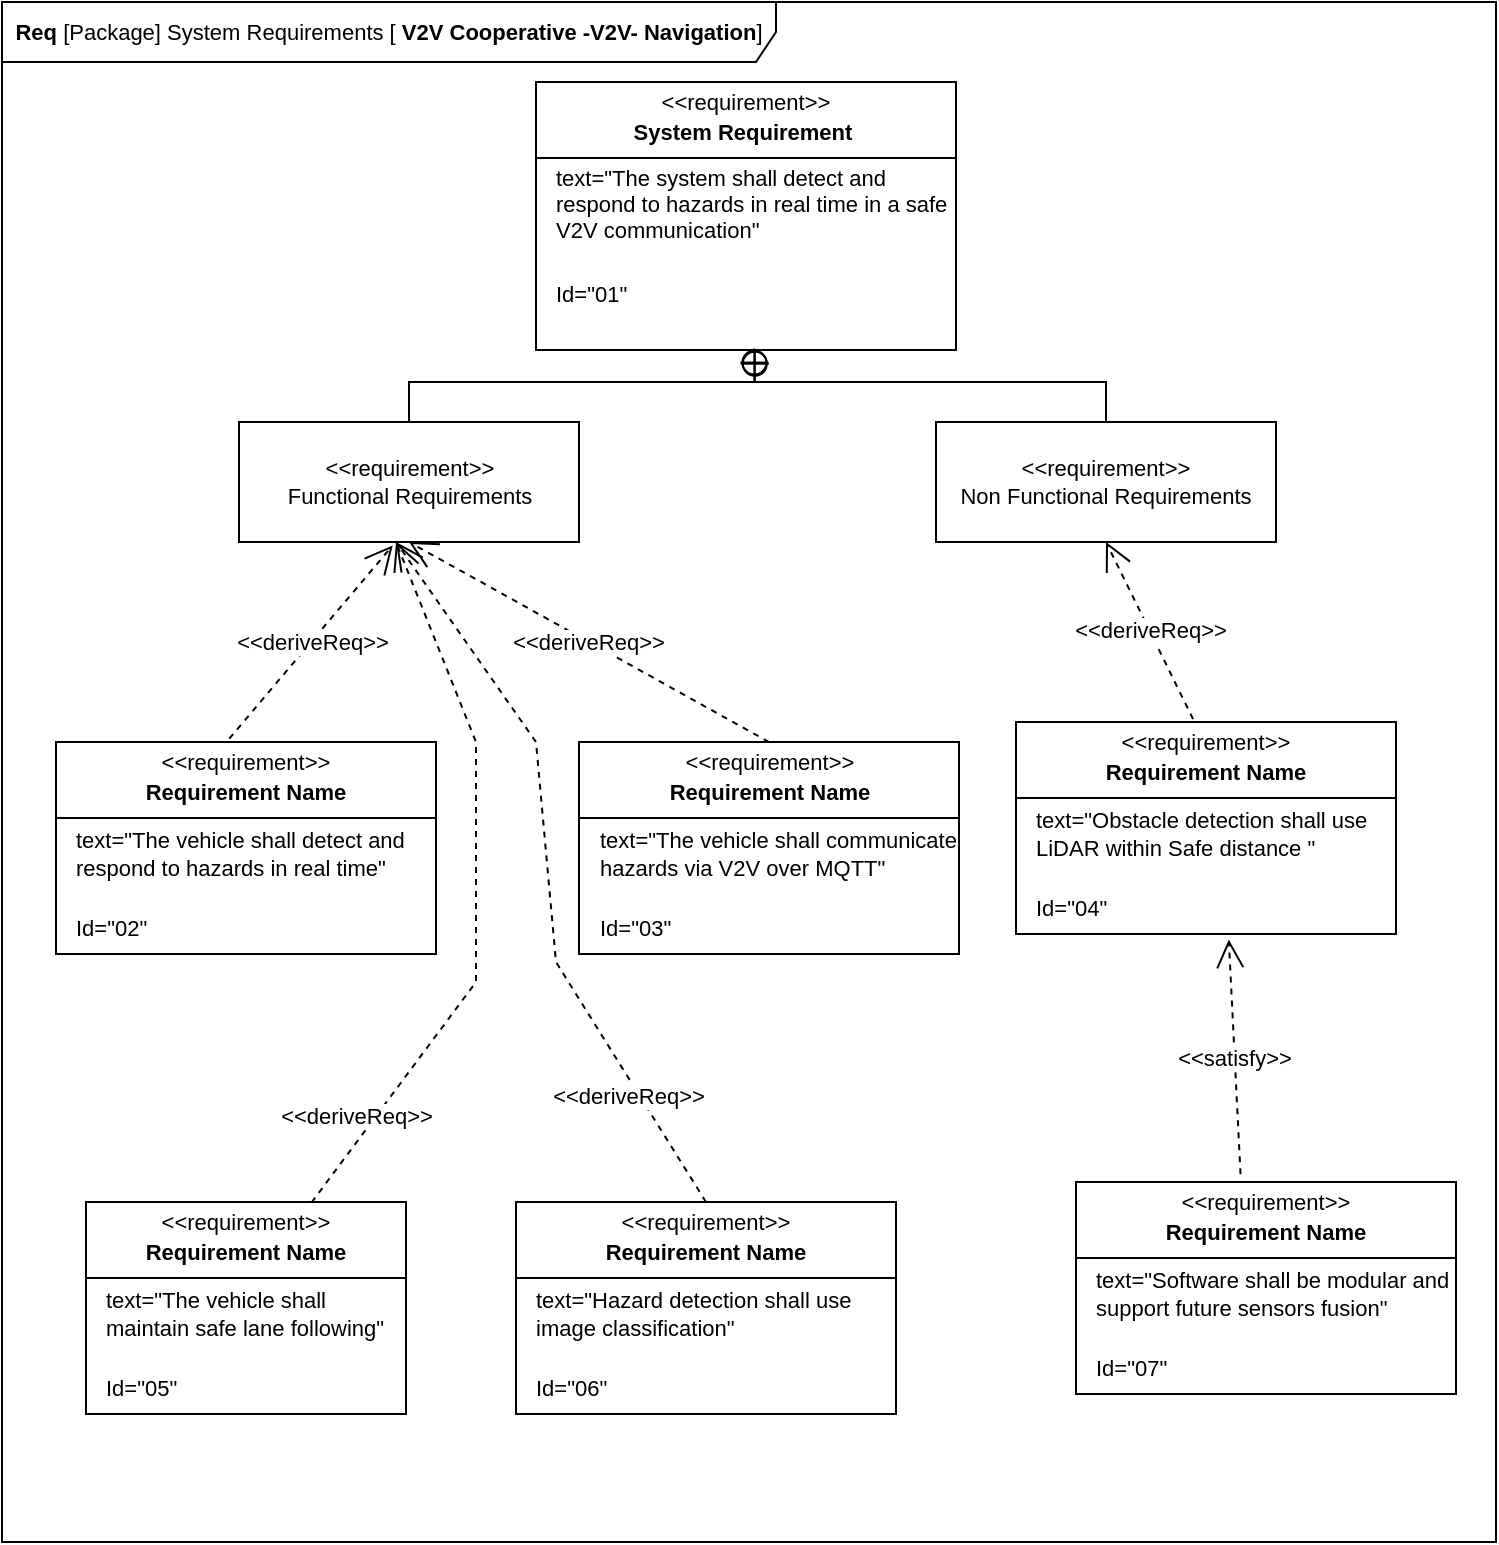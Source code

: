 <mxfile version="28.1.1">
  <diagram name="Seite-1" id="E3OzWX_DPEQc0k1eEvq9">
    <mxGraphModel dx="1594" dy="895" grid="1" gridSize="10" guides="1" tooltips="1" connect="1" arrows="1" fold="1" page="1" pageScale="1" pageWidth="827" pageHeight="1169" math="0" shadow="0">
      <root>
        <mxCell id="0" />
        <mxCell id="1" parent="0" />
        <mxCell id="mPgQsxYJiPaG7lfjC5M3-1" value="&lt;font&gt;&lt;b&gt;Req &lt;/b&gt;[Package] System Requirements [ &lt;b&gt;V2V Cooperative -V2V- Navigation&lt;/b&gt;&lt;span style=&quot;background-color: transparent; color: light-dark(rgb(0, 0, 0), rgb(255, 255, 255));&quot;&gt;]&lt;/span&gt;&lt;/font&gt;" style="shape=umlFrame;whiteSpace=wrap;html=1;pointerEvents=0;width=387;height=30;strokeWidth=1;fontSize=11;" vertex="1" parent="1">
          <mxGeometry x="33" y="230" width="747" height="770" as="geometry" />
        </mxCell>
        <mxCell id="mPgQsxYJiPaG7lfjC5M3-2" value="" style="fontStyle=1;align=center;verticalAlign=middle;childLayout=stackLayout;horizontal=1;horizontalStack=0;resizeParent=1;resizeParentMax=0;resizeLast=0;marginBottom=0;strokeWidth=1;fontSize=11;" vertex="1" parent="1">
          <mxGeometry x="300" y="270" width="210" height="134" as="geometry" />
        </mxCell>
        <mxCell id="mPgQsxYJiPaG7lfjC5M3-3" value="&amp;lt;&amp;lt;requirement&amp;gt;&amp;gt;" style="html=1;align=center;spacing=0;verticalAlign=middle;strokeColor=none;fillColor=none;whiteSpace=wrap;spacingTop=3;strokeWidth=1;fontSize=11;" vertex="1" parent="mPgQsxYJiPaG7lfjC5M3-2">
          <mxGeometry width="210" height="16" as="geometry" />
        </mxCell>
        <mxCell id="mPgQsxYJiPaG7lfjC5M3-4" value="System Requirement&amp;nbsp;" style="html=1;align=center;spacing=0;verticalAlign=middle;strokeColor=none;fillColor=none;whiteSpace=wrap;fontStyle=1;strokeWidth=1;fontSize=11;" vertex="1" parent="mPgQsxYJiPaG7lfjC5M3-2">
          <mxGeometry y="16" width="210" height="18" as="geometry" />
        </mxCell>
        <mxCell id="mPgQsxYJiPaG7lfjC5M3-5" value="" style="line;strokeWidth=1;fillColor=none;align=left;verticalAlign=middle;spacingTop=-1;spacingLeft=3;spacingRight=3;rotatable=0;labelPosition=right;points=[];portConstraint=eastwest;fontSize=11;" vertex="1" parent="mPgQsxYJiPaG7lfjC5M3-2">
          <mxGeometry y="34" width="210" height="8" as="geometry" />
        </mxCell>
        <mxCell id="mPgQsxYJiPaG7lfjC5M3-6" value="text=&quot;The system shall detect and respond to hazards in real time in a safe V2V communication&quot;" style="html=1;align=left;spacing=0;verticalAlign=middle;strokeColor=none;fillColor=none;whiteSpace=wrap;spacingLeft=10;strokeWidth=1;fontSize=11;" vertex="1" parent="mPgQsxYJiPaG7lfjC5M3-2">
          <mxGeometry y="42" width="210" height="38" as="geometry" />
        </mxCell>
        <mxCell id="mPgQsxYJiPaG7lfjC5M3-7" value="Id=&quot;01&quot;" style="html=1;align=left;spacing=0;verticalAlign=middle;strokeColor=none;fillColor=none;whiteSpace=wrap;spacingLeft=10;strokeWidth=1;fontSize=11;" vertex="1" parent="mPgQsxYJiPaG7lfjC5M3-2">
          <mxGeometry y="80" width="210" height="52" as="geometry" />
        </mxCell>
        <mxCell id="mPgQsxYJiPaG7lfjC5M3-8" value="" style="html=1;align=center;spacing=0;verticalAlign=middle;strokeColor=none;fillColor=none;whiteSpace=wrap;strokeWidth=1;fontSize=11;" vertex="1" parent="mPgQsxYJiPaG7lfjC5M3-2">
          <mxGeometry y="132" width="210" height="2" as="geometry" />
        </mxCell>
        <mxCell id="mPgQsxYJiPaG7lfjC5M3-10" value="&amp;lt;&amp;lt;requirement&amp;gt;&amp;gt;&lt;br&gt;Functional Requirements" style="shape=rect;html=1;whiteSpace=wrap;align=center;strokeWidth=1;fontSize=11;" vertex="1" parent="1">
          <mxGeometry x="151.5" y="440" width="170" height="60" as="geometry" />
        </mxCell>
        <mxCell id="mPgQsxYJiPaG7lfjC5M3-11" value="&amp;lt;&amp;lt;requirement&amp;gt;&amp;gt;&lt;br&gt;Non Functional Requirements" style="shape=rect;html=1;whiteSpace=wrap;align=center;strokeWidth=1;fontSize=11;" vertex="1" parent="1">
          <mxGeometry x="500" y="440" width="170" height="60" as="geometry" />
        </mxCell>
        <mxCell id="mPgQsxYJiPaG7lfjC5M3-12" value="" style="rounded=0;html=1;labelBackgroundColor=none;endArrow=none;edgeStyle=elbowEdgeStyle;elbow=vertical;startArrow=sysMLPackCont;startSize=12;entryX=0.5;entryY=0;entryDx=0;entryDy=0;strokeWidth=1;fontSize=11;exitX=0.521;exitY=0.93;exitDx=0;exitDy=0;exitPerimeter=0;" edge="1" source="mPgQsxYJiPaG7lfjC5M3-8" target="mPgQsxYJiPaG7lfjC5M3-10" parent="1">
          <mxGeometry relative="1" as="geometry">
            <mxPoint x="410" y="410" as="sourcePoint" />
            <mxPoint x="210" y="524" as="targetPoint" />
            <Array as="points">
              <mxPoint x="320" y="420" />
            </Array>
          </mxGeometry>
        </mxCell>
        <mxCell id="mPgQsxYJiPaG7lfjC5M3-13" value="" style="rounded=0;html=1;labelBackgroundColor=none;endArrow=none;edgeStyle=elbowEdgeStyle;elbow=vertical;startArrow=sysMLPackCont;startSize=12;exitX=0.52;exitY=0.643;exitDx=0;exitDy=0;exitPerimeter=0;entryX=0.5;entryY=0;entryDx=0;entryDy=0;strokeWidth=1;fontSize=11;" edge="1" source="mPgQsxYJiPaG7lfjC5M3-8" target="mPgQsxYJiPaG7lfjC5M3-11" parent="1">
          <mxGeometry relative="1" as="geometry">
            <mxPoint x="410.0" y="413.476" as="sourcePoint" />
            <mxPoint x="618.2" y="530" as="targetPoint" />
            <Array as="points">
              <mxPoint x="490" y="420" />
            </Array>
          </mxGeometry>
        </mxCell>
        <mxCell id="mPgQsxYJiPaG7lfjC5M3-14" value="" style="fontStyle=1;align=center;verticalAlign=middle;childLayout=stackLayout;horizontal=1;horizontalStack=0;resizeParent=1;resizeParentMax=0;resizeLast=0;marginBottom=0;strokeWidth=1;fontSize=11;" vertex="1" parent="1">
          <mxGeometry x="60" y="600" width="190" height="106" as="geometry" />
        </mxCell>
        <mxCell id="mPgQsxYJiPaG7lfjC5M3-15" value="&amp;lt;&amp;lt;requirement&amp;gt;&amp;gt;" style="html=1;align=center;spacing=0;verticalAlign=middle;strokeColor=none;fillColor=none;whiteSpace=wrap;spacingTop=3;strokeWidth=1;fontSize=11;" vertex="1" parent="mPgQsxYJiPaG7lfjC5M3-14">
          <mxGeometry width="190" height="16" as="geometry" />
        </mxCell>
        <mxCell id="mPgQsxYJiPaG7lfjC5M3-16" value="Requirement Name" style="html=1;align=center;spacing=0;verticalAlign=middle;strokeColor=none;fillColor=none;whiteSpace=wrap;fontStyle=1;strokeWidth=1;fontSize=11;" vertex="1" parent="mPgQsxYJiPaG7lfjC5M3-14">
          <mxGeometry y="16" width="190" height="18" as="geometry" />
        </mxCell>
        <mxCell id="mPgQsxYJiPaG7lfjC5M3-17" value="" style="line;strokeWidth=1;fillColor=none;align=left;verticalAlign=middle;spacingTop=-1;spacingLeft=3;spacingRight=3;rotatable=0;labelPosition=right;points=[];portConstraint=eastwest;fontSize=11;" vertex="1" parent="mPgQsxYJiPaG7lfjC5M3-14">
          <mxGeometry y="34" width="190" height="8" as="geometry" />
        </mxCell>
        <mxCell id="mPgQsxYJiPaG7lfjC5M3-18" value="text=&quot;The vehicle shall detect and respond to hazards in real time&quot;" style="html=1;align=left;spacing=0;verticalAlign=middle;strokeColor=none;fillColor=none;whiteSpace=wrap;spacingLeft=10;strokeWidth=1;fontSize=11;" vertex="1" parent="mPgQsxYJiPaG7lfjC5M3-14">
          <mxGeometry y="42" width="190" height="28" as="geometry" />
        </mxCell>
        <mxCell id="mPgQsxYJiPaG7lfjC5M3-20" value="" style="html=1;align=center;spacing=0;verticalAlign=middle;strokeColor=none;fillColor=none;whiteSpace=wrap;strokeWidth=1;fontSize=11;" vertex="1" parent="mPgQsxYJiPaG7lfjC5M3-14">
          <mxGeometry y="70" width="190" height="10" as="geometry" />
        </mxCell>
        <mxCell id="mPgQsxYJiPaG7lfjC5M3-19" value="Id=&quot;02&quot;" style="html=1;align=left;spacing=0;verticalAlign=middle;strokeColor=none;fillColor=none;whiteSpace=wrap;spacingLeft=10;strokeWidth=1;fontSize=11;" vertex="1" parent="mPgQsxYJiPaG7lfjC5M3-14">
          <mxGeometry y="80" width="190" height="26" as="geometry" />
        </mxCell>
        <mxCell id="mPgQsxYJiPaG7lfjC5M3-21" value="" style="fontStyle=1;align=center;verticalAlign=middle;childLayout=stackLayout;horizontal=1;horizontalStack=0;resizeParent=1;resizeParentMax=0;resizeLast=0;marginBottom=0;strokeWidth=1;fontSize=11;" vertex="1" parent="1">
          <mxGeometry x="321.5" y="600" width="190" height="106" as="geometry" />
        </mxCell>
        <mxCell id="mPgQsxYJiPaG7lfjC5M3-22" value="&amp;lt;&amp;lt;requirement&amp;gt;&amp;gt;" style="html=1;align=center;spacing=0;verticalAlign=middle;strokeColor=none;fillColor=none;whiteSpace=wrap;spacingTop=3;strokeWidth=1;fontSize=11;" vertex="1" parent="mPgQsxYJiPaG7lfjC5M3-21">
          <mxGeometry width="190" height="16" as="geometry" />
        </mxCell>
        <mxCell id="mPgQsxYJiPaG7lfjC5M3-23" value="Requirement Name" style="html=1;align=center;spacing=0;verticalAlign=middle;strokeColor=none;fillColor=none;whiteSpace=wrap;fontStyle=1;strokeWidth=1;fontSize=11;" vertex="1" parent="mPgQsxYJiPaG7lfjC5M3-21">
          <mxGeometry y="16" width="190" height="18" as="geometry" />
        </mxCell>
        <mxCell id="mPgQsxYJiPaG7lfjC5M3-24" value="" style="line;strokeWidth=1;fillColor=none;align=left;verticalAlign=middle;spacingTop=-1;spacingLeft=3;spacingRight=3;rotatable=0;labelPosition=right;points=[];portConstraint=eastwest;fontSize=11;" vertex="1" parent="mPgQsxYJiPaG7lfjC5M3-21">
          <mxGeometry y="34" width="190" height="8" as="geometry" />
        </mxCell>
        <mxCell id="mPgQsxYJiPaG7lfjC5M3-25" value="text=&quot;The vehicle shall communicate hazards via V2V over MQTT&quot;" style="html=1;align=left;spacing=0;verticalAlign=middle;strokeColor=none;fillColor=none;whiteSpace=wrap;spacingLeft=10;strokeWidth=1;fontSize=11;" vertex="1" parent="mPgQsxYJiPaG7lfjC5M3-21">
          <mxGeometry y="42" width="190" height="28" as="geometry" />
        </mxCell>
        <mxCell id="mPgQsxYJiPaG7lfjC5M3-26" value="" style="html=1;align=center;spacing=0;verticalAlign=middle;strokeColor=none;fillColor=none;whiteSpace=wrap;strokeWidth=1;fontSize=11;" vertex="1" parent="mPgQsxYJiPaG7lfjC5M3-21">
          <mxGeometry y="70" width="190" height="10" as="geometry" />
        </mxCell>
        <mxCell id="mPgQsxYJiPaG7lfjC5M3-27" value="Id=&quot;03&quot;" style="html=1;align=left;spacing=0;verticalAlign=middle;strokeColor=none;fillColor=none;whiteSpace=wrap;spacingLeft=10;strokeWidth=1;fontSize=11;" vertex="1" parent="mPgQsxYJiPaG7lfjC5M3-21">
          <mxGeometry y="80" width="190" height="26" as="geometry" />
        </mxCell>
        <mxCell id="mPgQsxYJiPaG7lfjC5M3-28" value="" style="fontStyle=1;align=center;verticalAlign=middle;childLayout=stackLayout;horizontal=1;horizontalStack=0;resizeParent=1;resizeParentMax=0;resizeLast=0;marginBottom=0;strokeWidth=1;fontSize=11;" vertex="1" parent="1">
          <mxGeometry x="75" y="830" width="160" height="106" as="geometry" />
        </mxCell>
        <mxCell id="mPgQsxYJiPaG7lfjC5M3-29" value="&amp;lt;&amp;lt;requirement&amp;gt;&amp;gt;" style="html=1;align=center;spacing=0;verticalAlign=middle;strokeColor=none;fillColor=none;whiteSpace=wrap;spacingTop=3;strokeWidth=1;fontSize=11;" vertex="1" parent="mPgQsxYJiPaG7lfjC5M3-28">
          <mxGeometry width="160" height="16" as="geometry" />
        </mxCell>
        <mxCell id="mPgQsxYJiPaG7lfjC5M3-30" value="Requirement Name" style="html=1;align=center;spacing=0;verticalAlign=middle;strokeColor=none;fillColor=none;whiteSpace=wrap;fontStyle=1;strokeWidth=1;fontSize=11;" vertex="1" parent="mPgQsxYJiPaG7lfjC5M3-28">
          <mxGeometry y="16" width="160" height="18" as="geometry" />
        </mxCell>
        <mxCell id="mPgQsxYJiPaG7lfjC5M3-31" value="" style="line;strokeWidth=1;fillColor=none;align=left;verticalAlign=middle;spacingTop=-1;spacingLeft=3;spacingRight=3;rotatable=0;labelPosition=right;points=[];portConstraint=eastwest;fontSize=11;" vertex="1" parent="mPgQsxYJiPaG7lfjC5M3-28">
          <mxGeometry y="34" width="160" height="8" as="geometry" />
        </mxCell>
        <mxCell id="mPgQsxYJiPaG7lfjC5M3-32" value="text=&quot;The vehicle shall maintain safe lane following&quot;" style="html=1;align=left;spacing=0;verticalAlign=middle;strokeColor=none;fillColor=none;whiteSpace=wrap;spacingLeft=10;strokeWidth=1;fontSize=11;" vertex="1" parent="mPgQsxYJiPaG7lfjC5M3-28">
          <mxGeometry y="42" width="160" height="28" as="geometry" />
        </mxCell>
        <mxCell id="mPgQsxYJiPaG7lfjC5M3-33" value="" style="html=1;align=center;spacing=0;verticalAlign=middle;strokeColor=none;fillColor=none;whiteSpace=wrap;strokeWidth=1;fontSize=11;" vertex="1" parent="mPgQsxYJiPaG7lfjC5M3-28">
          <mxGeometry y="70" width="160" height="10" as="geometry" />
        </mxCell>
        <mxCell id="mPgQsxYJiPaG7lfjC5M3-34" value="Id=&quot;05&quot;" style="html=1;align=left;spacing=0;verticalAlign=middle;strokeColor=none;fillColor=none;whiteSpace=wrap;spacingLeft=10;strokeWidth=1;fontSize=11;" vertex="1" parent="mPgQsxYJiPaG7lfjC5M3-28">
          <mxGeometry y="80" width="160" height="26" as="geometry" />
        </mxCell>
        <mxCell id="mPgQsxYJiPaG7lfjC5M3-35" value="" style="fontStyle=1;align=center;verticalAlign=middle;childLayout=stackLayout;horizontal=1;horizontalStack=0;resizeParent=1;resizeParentMax=0;resizeLast=0;marginBottom=0;strokeWidth=1;fontSize=11;" vertex="1" parent="1">
          <mxGeometry x="290" y="830" width="190" height="106" as="geometry" />
        </mxCell>
        <mxCell id="mPgQsxYJiPaG7lfjC5M3-36" value="&amp;lt;&amp;lt;requirement&amp;gt;&amp;gt;" style="html=1;align=center;spacing=0;verticalAlign=middle;strokeColor=none;fillColor=none;whiteSpace=wrap;spacingTop=3;strokeWidth=1;fontSize=11;" vertex="1" parent="mPgQsxYJiPaG7lfjC5M3-35">
          <mxGeometry width="190" height="16" as="geometry" />
        </mxCell>
        <mxCell id="mPgQsxYJiPaG7lfjC5M3-37" value="Requirement Name" style="html=1;align=center;spacing=0;verticalAlign=middle;strokeColor=none;fillColor=none;whiteSpace=wrap;fontStyle=1;strokeWidth=1;fontSize=11;" vertex="1" parent="mPgQsxYJiPaG7lfjC5M3-35">
          <mxGeometry y="16" width="190" height="18" as="geometry" />
        </mxCell>
        <mxCell id="mPgQsxYJiPaG7lfjC5M3-38" value="" style="line;strokeWidth=1;fillColor=none;align=left;verticalAlign=middle;spacingTop=-1;spacingLeft=3;spacingRight=3;rotatable=0;labelPosition=right;points=[];portConstraint=eastwest;fontSize=11;" vertex="1" parent="mPgQsxYJiPaG7lfjC5M3-35">
          <mxGeometry y="34" width="190" height="8" as="geometry" />
        </mxCell>
        <mxCell id="mPgQsxYJiPaG7lfjC5M3-39" value="text=&quot;Hazard detection shall use image classification&quot;" style="html=1;align=left;spacing=0;verticalAlign=middle;strokeColor=none;fillColor=none;whiteSpace=wrap;spacingLeft=10;strokeWidth=1;fontSize=11;" vertex="1" parent="mPgQsxYJiPaG7lfjC5M3-35">
          <mxGeometry y="42" width="190" height="28" as="geometry" />
        </mxCell>
        <mxCell id="mPgQsxYJiPaG7lfjC5M3-40" value="" style="html=1;align=center;spacing=0;verticalAlign=middle;strokeColor=none;fillColor=none;whiteSpace=wrap;strokeWidth=1;fontSize=11;" vertex="1" parent="mPgQsxYJiPaG7lfjC5M3-35">
          <mxGeometry y="70" width="190" height="10" as="geometry" />
        </mxCell>
        <mxCell id="mPgQsxYJiPaG7lfjC5M3-41" value="Id=&quot;06&quot;" style="html=1;align=left;spacing=0;verticalAlign=middle;strokeColor=none;fillColor=none;whiteSpace=wrap;spacingLeft=10;strokeWidth=1;fontSize=11;" vertex="1" parent="mPgQsxYJiPaG7lfjC5M3-35">
          <mxGeometry y="80" width="190" height="26" as="geometry" />
        </mxCell>
        <mxCell id="mPgQsxYJiPaG7lfjC5M3-42" value="" style="fontStyle=1;align=center;verticalAlign=middle;childLayout=stackLayout;horizontal=1;horizontalStack=0;resizeParent=1;resizeParentMax=0;resizeLast=0;marginBottom=0;strokeWidth=1;fontSize=11;" vertex="1" parent="1">
          <mxGeometry x="540" y="590" width="190" height="106" as="geometry" />
        </mxCell>
        <mxCell id="mPgQsxYJiPaG7lfjC5M3-43" value="&amp;lt;&amp;lt;requirement&amp;gt;&amp;gt;" style="html=1;align=center;spacing=0;verticalAlign=middle;strokeColor=none;fillColor=none;whiteSpace=wrap;spacingTop=3;strokeWidth=1;fontSize=11;" vertex="1" parent="mPgQsxYJiPaG7lfjC5M3-42">
          <mxGeometry width="190" height="16" as="geometry" />
        </mxCell>
        <mxCell id="mPgQsxYJiPaG7lfjC5M3-44" value="Requirement Name" style="html=1;align=center;spacing=0;verticalAlign=middle;strokeColor=none;fillColor=none;whiteSpace=wrap;fontStyle=1;strokeWidth=1;fontSize=11;" vertex="1" parent="mPgQsxYJiPaG7lfjC5M3-42">
          <mxGeometry y="16" width="190" height="18" as="geometry" />
        </mxCell>
        <mxCell id="mPgQsxYJiPaG7lfjC5M3-45" value="" style="line;strokeWidth=1;fillColor=none;align=left;verticalAlign=middle;spacingTop=-1;spacingLeft=3;spacingRight=3;rotatable=0;labelPosition=right;points=[];portConstraint=eastwest;fontSize=11;" vertex="1" parent="mPgQsxYJiPaG7lfjC5M3-42">
          <mxGeometry y="34" width="190" height="8" as="geometry" />
        </mxCell>
        <mxCell id="mPgQsxYJiPaG7lfjC5M3-46" value="text=&quot;Obstacle detection shall use LiDAR within Safe distance &quot;" style="html=1;align=left;spacing=0;verticalAlign=middle;strokeColor=none;fillColor=none;whiteSpace=wrap;spacingLeft=10;strokeWidth=1;fontSize=11;" vertex="1" parent="mPgQsxYJiPaG7lfjC5M3-42">
          <mxGeometry y="42" width="190" height="28" as="geometry" />
        </mxCell>
        <mxCell id="mPgQsxYJiPaG7lfjC5M3-47" value="" style="html=1;align=center;spacing=0;verticalAlign=middle;strokeColor=none;fillColor=none;whiteSpace=wrap;strokeWidth=1;fontSize=11;" vertex="1" parent="mPgQsxYJiPaG7lfjC5M3-42">
          <mxGeometry y="70" width="190" height="10" as="geometry" />
        </mxCell>
        <mxCell id="mPgQsxYJiPaG7lfjC5M3-48" value="Id=&quot;04&quot;" style="html=1;align=left;spacing=0;verticalAlign=middle;strokeColor=none;fillColor=none;whiteSpace=wrap;spacingLeft=10;strokeWidth=1;fontSize=11;" vertex="1" parent="mPgQsxYJiPaG7lfjC5M3-42">
          <mxGeometry y="80" width="190" height="26" as="geometry" />
        </mxCell>
        <mxCell id="mPgQsxYJiPaG7lfjC5M3-49" value="" style="fontStyle=1;align=center;verticalAlign=middle;childLayout=stackLayout;horizontal=1;horizontalStack=0;resizeParent=1;resizeParentMax=0;resizeLast=0;marginBottom=0;strokeWidth=1;fontSize=11;" vertex="1" parent="1">
          <mxGeometry x="570" y="820" width="190" height="106" as="geometry" />
        </mxCell>
        <mxCell id="mPgQsxYJiPaG7lfjC5M3-50" value="&amp;lt;&amp;lt;requirement&amp;gt;&amp;gt;" style="html=1;align=center;spacing=0;verticalAlign=middle;strokeColor=none;fillColor=none;whiteSpace=wrap;spacingTop=3;strokeWidth=1;fontSize=11;" vertex="1" parent="mPgQsxYJiPaG7lfjC5M3-49">
          <mxGeometry width="190" height="16" as="geometry" />
        </mxCell>
        <mxCell id="mPgQsxYJiPaG7lfjC5M3-51" value="Requirement Name" style="html=1;align=center;spacing=0;verticalAlign=middle;strokeColor=none;fillColor=none;whiteSpace=wrap;fontStyle=1;strokeWidth=1;fontSize=11;" vertex="1" parent="mPgQsxYJiPaG7lfjC5M3-49">
          <mxGeometry y="16" width="190" height="18" as="geometry" />
        </mxCell>
        <mxCell id="mPgQsxYJiPaG7lfjC5M3-52" value="" style="line;strokeWidth=1;fillColor=none;align=left;verticalAlign=middle;spacingTop=-1;spacingLeft=3;spacingRight=3;rotatable=0;labelPosition=right;points=[];portConstraint=eastwest;fontSize=11;" vertex="1" parent="mPgQsxYJiPaG7lfjC5M3-49">
          <mxGeometry y="34" width="190" height="8" as="geometry" />
        </mxCell>
        <mxCell id="mPgQsxYJiPaG7lfjC5M3-53" value="text=&quot;Software shall be modular and support future sensors fusion&quot;" style="html=1;align=left;spacing=0;verticalAlign=middle;strokeColor=none;fillColor=none;whiteSpace=wrap;spacingLeft=10;strokeWidth=1;fontSize=11;" vertex="1" parent="mPgQsxYJiPaG7lfjC5M3-49">
          <mxGeometry y="42" width="190" height="28" as="geometry" />
        </mxCell>
        <mxCell id="mPgQsxYJiPaG7lfjC5M3-54" value="" style="html=1;align=center;spacing=0;verticalAlign=middle;strokeColor=none;fillColor=none;whiteSpace=wrap;strokeWidth=1;fontSize=11;" vertex="1" parent="mPgQsxYJiPaG7lfjC5M3-49">
          <mxGeometry y="70" width="190" height="10" as="geometry" />
        </mxCell>
        <mxCell id="mPgQsxYJiPaG7lfjC5M3-55" value="Id=&quot;07&quot;" style="html=1;align=left;spacing=0;verticalAlign=middle;strokeColor=none;fillColor=none;whiteSpace=wrap;spacingLeft=10;strokeWidth=1;fontSize=11;" vertex="1" parent="mPgQsxYJiPaG7lfjC5M3-49">
          <mxGeometry y="80" width="190" height="26" as="geometry" />
        </mxCell>
        <mxCell id="mPgQsxYJiPaG7lfjC5M3-60" value="&amp;lt;&amp;lt;deriveReq&amp;gt;&amp;gt;" style="endArrow=open;html=1;edgeStyle=none;endSize=12;dashed=1;rounded=0;entryX=0.452;entryY=1.029;entryDx=0;entryDy=0;entryPerimeter=0;exitX=0.456;exitY=-0.103;exitDx=0;exitDy=0;exitPerimeter=0;fontSize=11;" edge="1" source="mPgQsxYJiPaG7lfjC5M3-15" target="mPgQsxYJiPaG7lfjC5M3-10" parent="1">
          <mxGeometry relative="1" as="geometry">
            <mxPoint x="390" y="650" as="sourcePoint" />
            <mxPoint x="510" y="650" as="targetPoint" />
          </mxGeometry>
        </mxCell>
        <mxCell id="mPgQsxYJiPaG7lfjC5M3-61" value="&amp;lt;&amp;lt;deriveReq&amp;gt;&amp;gt;" style="endArrow=open;html=1;edgeStyle=none;endSize=12;dashed=1;rounded=0;entryX=0.5;entryY=1;entryDx=0;entryDy=0;exitX=0.5;exitY=0;exitDx=0;exitDy=0;fontSize=11;" edge="1" parent="1" source="mPgQsxYJiPaG7lfjC5M3-22" target="mPgQsxYJiPaG7lfjC5M3-10">
          <mxGeometry relative="1" as="geometry">
            <mxPoint x="260" y="606" as="sourcePoint" />
            <mxPoint x="330" y="560" as="targetPoint" />
          </mxGeometry>
        </mxCell>
        <mxCell id="mPgQsxYJiPaG7lfjC5M3-62" value="&amp;lt;&amp;lt;deriveReq&amp;gt;&amp;gt;" style="endArrow=open;html=1;edgeStyle=none;endSize=12;dashed=1;rounded=0;exitX=0.705;exitY=0.016;exitDx=0;exitDy=0;exitPerimeter=0;fontSize=11;" edge="1" parent="1" source="mPgQsxYJiPaG7lfjC5M3-29">
          <mxGeometry x="-0.735" y="8" relative="1" as="geometry">
            <mxPoint x="290" y="636" as="sourcePoint" />
            <mxPoint x="230" y="500" as="targetPoint" />
            <Array as="points">
              <mxPoint x="270" y="720" />
              <mxPoint x="270" y="600" />
            </Array>
            <mxPoint as="offset" />
          </mxGeometry>
        </mxCell>
        <mxCell id="mPgQsxYJiPaG7lfjC5M3-63" value="&amp;lt;&amp;lt;deriveReq&amp;gt;&amp;gt;" style="endArrow=open;html=1;edgeStyle=none;endSize=12;dashed=1;rounded=0;exitX=0.5;exitY=0;exitDx=0;exitDy=0;fontSize=11;" edge="1" parent="1" source="mPgQsxYJiPaG7lfjC5M3-36">
          <mxGeometry x="-0.651" y="5" relative="1" as="geometry">
            <mxPoint x="314" y="900" as="sourcePoint" />
            <mxPoint x="230" y="500" as="targetPoint" />
            <Array as="points">
              <mxPoint x="310" y="710" />
              <mxPoint x="300" y="600" />
            </Array>
            <mxPoint as="offset" />
          </mxGeometry>
        </mxCell>
        <mxCell id="mPgQsxYJiPaG7lfjC5M3-64" value="&amp;lt;&amp;lt;deriveReq&amp;gt;&amp;gt;" style="endArrow=open;html=1;edgeStyle=none;endSize=12;dashed=1;rounded=0;entryX=0.5;entryY=1;entryDx=0;entryDy=0;exitX=0.466;exitY=-0.09;exitDx=0;exitDy=0;exitPerimeter=0;fontSize=11;" edge="1" parent="1" source="mPgQsxYJiPaG7lfjC5M3-43" target="mPgQsxYJiPaG7lfjC5M3-11">
          <mxGeometry relative="1" as="geometry">
            <mxPoint x="760" y="620" as="sourcePoint" />
            <mxPoint x="600" y="570" as="targetPoint" />
          </mxGeometry>
        </mxCell>
        <mxCell id="mPgQsxYJiPaG7lfjC5M3-67" value="&amp;lt;&amp;lt;satisfy&amp;gt;&amp;gt;" style="endArrow=open;edgeStyle=none;endSize=12;dashed=1;html=1;rounded=0;entryX=0.56;entryY=1.107;entryDx=0;entryDy=0;entryPerimeter=0;exitX=0.433;exitY=-0.243;exitDx=0;exitDy=0;exitPerimeter=0;fontSize=11;" edge="1" source="mPgQsxYJiPaG7lfjC5M3-50" target="mPgQsxYJiPaG7lfjC5M3-48" parent="1">
          <mxGeometry relative="1" as="geometry">
            <mxPoint x="320" y="680" as="sourcePoint" />
            <mxPoint x="440" y="680" as="targetPoint" />
          </mxGeometry>
        </mxCell>
      </root>
    </mxGraphModel>
  </diagram>
</mxfile>
